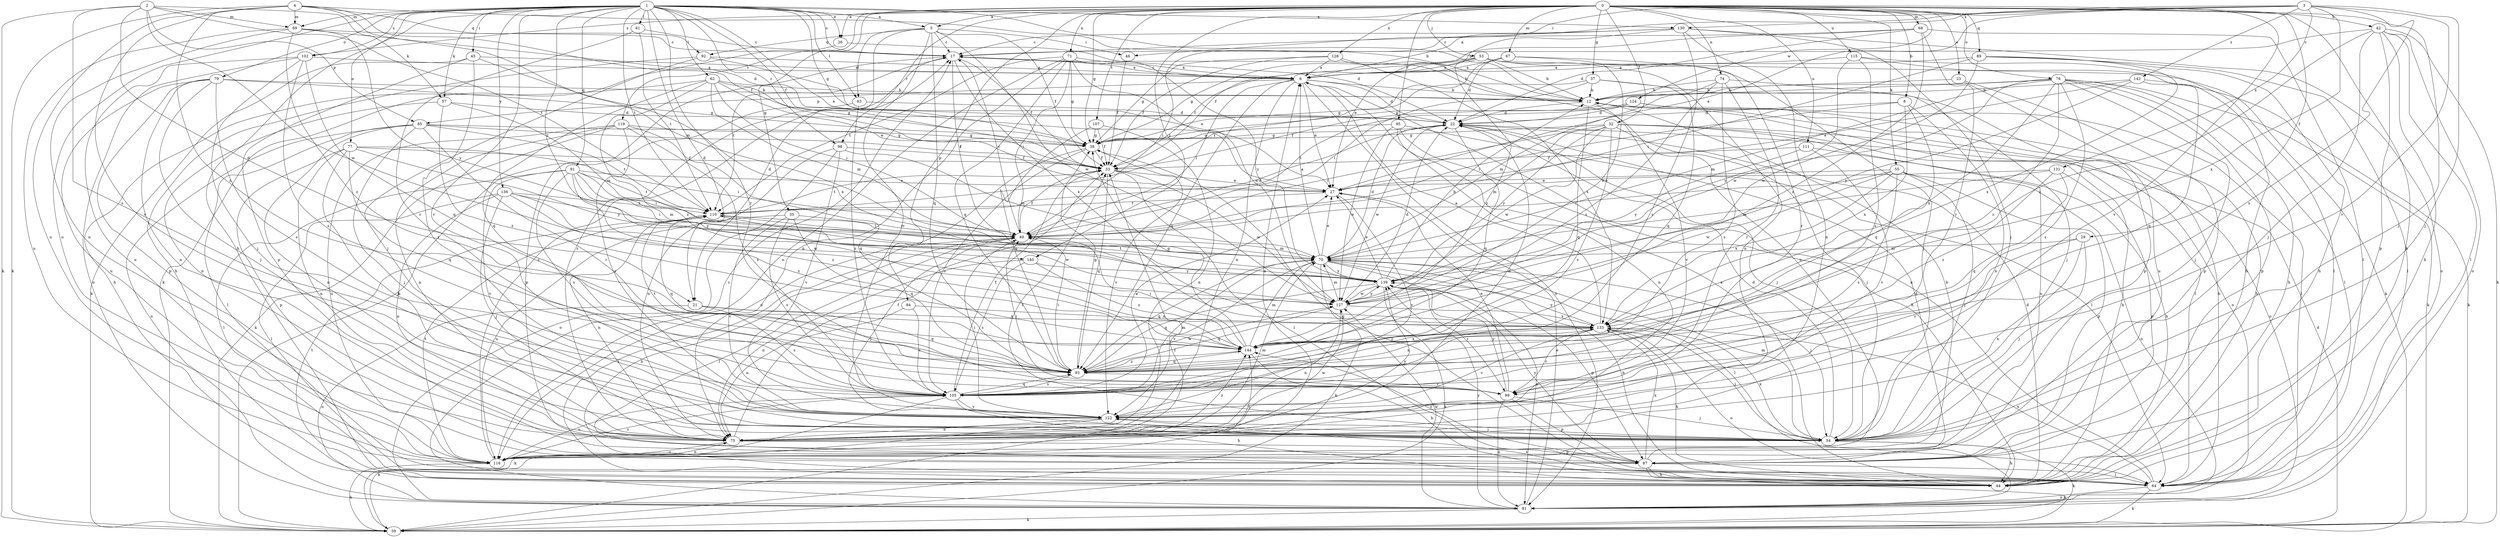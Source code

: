 strict digraph  {
0;
1;
2;
3;
4;
5;
6;
8;
12;
17;
21;
22;
23;
26;
27;
29;
32;
33;
35;
37;
38;
42;
44;
45;
46;
49;
53;
54;
55;
57;
59;
61;
62;
63;
64;
67;
68;
69;
70;
71;
74;
75;
76;
77;
79;
81;
84;
85;
87;
89;
91;
92;
93;
95;
98;
99;
102;
105;
107;
110;
111;
115;
116;
119;
122;
124;
127;
128;
130;
131;
133;
136;
139;
140;
142;
144;
0 -> 5  [label=a];
0 -> 8  [label=b];
0 -> 23  [label=e];
0 -> 26  [label=e];
0 -> 29  [label=f];
0 -> 32  [label=f];
0 -> 35  [label=g];
0 -> 37  [label=g];
0 -> 38  [label=g];
0 -> 42  [label=h];
0 -> 44  [label=h];
0 -> 53  [label=j];
0 -> 54  [label=j];
0 -> 55  [label=k];
0 -> 67  [label=m];
0 -> 68  [label=m];
0 -> 71  [label=n];
0 -> 74  [label=n];
0 -> 76  [label=o];
0 -> 84  [label=p];
0 -> 89  [label=q];
0 -> 95  [label=r];
0 -> 98  [label=r];
0 -> 102  [label=s];
0 -> 107  [label=t];
0 -> 111  [label=u];
0 -> 115  [label=u];
0 -> 119  [label=v];
0 -> 122  [label=v];
0 -> 124  [label=w];
0 -> 128  [label=x];
0 -> 140  [label=z];
1 -> 5  [label=a];
1 -> 12  [label=b];
1 -> 17  [label=c];
1 -> 21  [label=d];
1 -> 26  [label=e];
1 -> 27  [label=e];
1 -> 33  [label=f];
1 -> 38  [label=g];
1 -> 44  [label=h];
1 -> 45  [label=i];
1 -> 57  [label=k];
1 -> 61  [label=l];
1 -> 62  [label=l];
1 -> 63  [label=l];
1 -> 69  [label=m];
1 -> 77  [label=o];
1 -> 79  [label=o];
1 -> 91  [label=q];
1 -> 98  [label=r];
1 -> 99  [label=r];
1 -> 102  [label=s];
1 -> 110  [label=t];
1 -> 116  [label=u];
1 -> 122  [label=v];
1 -> 130  [label=x];
1 -> 136  [label=y];
1 -> 140  [label=z];
2 -> 21  [label=d];
2 -> 57  [label=k];
2 -> 59  [label=k];
2 -> 69  [label=m];
2 -> 85  [label=p];
2 -> 105  [label=s];
2 -> 110  [label=t];
2 -> 127  [label=w];
3 -> 6  [label=a];
3 -> 27  [label=e];
3 -> 46  [label=i];
3 -> 54  [label=j];
3 -> 105  [label=s];
3 -> 122  [label=v];
3 -> 130  [label=x];
3 -> 131  [label=x];
3 -> 133  [label=x];
3 -> 142  [label=z];
4 -> 12  [label=b];
4 -> 33  [label=f];
4 -> 59  [label=k];
4 -> 69  [label=m];
4 -> 70  [label=m];
4 -> 92  [label=q];
4 -> 116  [label=u];
4 -> 122  [label=v];
4 -> 144  [label=z];
5 -> 17  [label=c];
5 -> 21  [label=d];
5 -> 33  [label=f];
5 -> 46  [label=i];
5 -> 63  [label=l];
5 -> 92  [label=q];
5 -> 93  [label=q];
5 -> 122  [label=v];
5 -> 127  [label=w];
6 -> 12  [label=b];
6 -> 17  [label=c];
6 -> 22  [label=d];
6 -> 27  [label=e];
6 -> 49  [label=i];
6 -> 75  [label=n];
6 -> 81  [label=o];
6 -> 85  [label=p];
6 -> 93  [label=q];
8 -> 22  [label=d];
8 -> 49  [label=i];
8 -> 75  [label=n];
8 -> 93  [label=q];
8 -> 133  [label=x];
12 -> 22  [label=d];
12 -> 64  [label=l];
12 -> 81  [label=o];
12 -> 93  [label=q];
12 -> 122  [label=v];
17 -> 6  [label=a];
17 -> 12  [label=b];
17 -> 33  [label=f];
17 -> 49  [label=i];
17 -> 59  [label=k];
17 -> 110  [label=t];
17 -> 133  [label=x];
21 -> 81  [label=o];
21 -> 93  [label=q];
21 -> 105  [label=s];
21 -> 133  [label=x];
22 -> 38  [label=g];
22 -> 54  [label=j];
22 -> 93  [label=q];
22 -> 127  [label=w];
23 -> 12  [label=b];
23 -> 87  [label=p];
23 -> 116  [label=u];
26 -> 22  [label=d];
26 -> 59  [label=k];
27 -> 110  [label=t];
27 -> 122  [label=v];
29 -> 54  [label=j];
29 -> 70  [label=m];
29 -> 75  [label=n];
29 -> 99  [label=r];
32 -> 38  [label=g];
32 -> 44  [label=h];
32 -> 49  [label=i];
32 -> 54  [label=j];
32 -> 70  [label=m];
32 -> 81  [label=o];
32 -> 105  [label=s];
32 -> 116  [label=u];
32 -> 127  [label=w];
32 -> 139  [label=y];
33 -> 27  [label=e];
33 -> 64  [label=l];
33 -> 93  [label=q];
33 -> 110  [label=t];
33 -> 127  [label=w];
35 -> 49  [label=i];
35 -> 93  [label=q];
35 -> 105  [label=s];
35 -> 116  [label=u];
35 -> 122  [label=v];
37 -> 12  [label=b];
37 -> 38  [label=g];
37 -> 49  [label=i];
37 -> 87  [label=p];
37 -> 93  [label=q];
38 -> 33  [label=f];
38 -> 105  [label=s];
38 -> 116  [label=u];
38 -> 122  [label=v];
42 -> 17  [label=c];
42 -> 44  [label=h];
42 -> 54  [label=j];
42 -> 59  [label=k];
42 -> 64  [label=l];
42 -> 81  [label=o];
42 -> 87  [label=p];
42 -> 144  [label=z];
44 -> 6  [label=a];
44 -> 22  [label=d];
44 -> 49  [label=i];
44 -> 110  [label=t];
45 -> 6  [label=a];
45 -> 59  [label=k];
45 -> 87  [label=p];
45 -> 122  [label=v];
45 -> 133  [label=x];
46 -> 33  [label=f];
49 -> 17  [label=c];
49 -> 22  [label=d];
49 -> 33  [label=f];
49 -> 44  [label=h];
49 -> 54  [label=j];
49 -> 64  [label=l];
49 -> 70  [label=m];
53 -> 6  [label=a];
53 -> 12  [label=b];
53 -> 33  [label=f];
53 -> 38  [label=g];
53 -> 54  [label=j];
53 -> 59  [label=k];
53 -> 75  [label=n];
53 -> 144  [label=z];
54 -> 22  [label=d];
54 -> 33  [label=f];
54 -> 44  [label=h];
54 -> 59  [label=k];
54 -> 70  [label=m];
54 -> 133  [label=x];
55 -> 27  [label=e];
55 -> 49  [label=i];
55 -> 54  [label=j];
55 -> 81  [label=o];
55 -> 87  [label=p];
55 -> 105  [label=s];
55 -> 127  [label=w];
55 -> 133  [label=x];
57 -> 22  [label=d];
57 -> 70  [label=m];
57 -> 75  [label=n];
57 -> 144  [label=z];
59 -> 22  [label=d];
59 -> 33  [label=f];
61 -> 17  [label=c];
61 -> 99  [label=r];
61 -> 110  [label=t];
62 -> 12  [label=b];
62 -> 27  [label=e];
62 -> 38  [label=g];
62 -> 44  [label=h];
62 -> 49  [label=i];
62 -> 70  [label=m];
62 -> 93  [label=q];
62 -> 144  [label=z];
63 -> 22  [label=d];
63 -> 87  [label=p];
63 -> 105  [label=s];
64 -> 6  [label=a];
64 -> 12  [label=b];
64 -> 38  [label=g];
64 -> 59  [label=k];
64 -> 81  [label=o];
64 -> 122  [label=v];
64 -> 133  [label=x];
67 -> 6  [label=a];
67 -> 22  [label=d];
67 -> 99  [label=r];
67 -> 110  [label=t];
67 -> 127  [label=w];
68 -> 17  [label=c];
68 -> 22  [label=d];
68 -> 33  [label=f];
68 -> 64  [label=l];
68 -> 99  [label=r];
68 -> 144  [label=z];
69 -> 17  [label=c];
69 -> 22  [label=d];
69 -> 75  [label=n];
69 -> 116  [label=u];
69 -> 139  [label=y];
69 -> 144  [label=z];
70 -> 6  [label=a];
70 -> 22  [label=d];
70 -> 27  [label=e];
70 -> 44  [label=h];
70 -> 54  [label=j];
70 -> 59  [label=k];
70 -> 64  [label=l];
70 -> 81  [label=o];
70 -> 93  [label=q];
70 -> 122  [label=v];
70 -> 139  [label=y];
71 -> 6  [label=a];
71 -> 38  [label=g];
71 -> 49  [label=i];
71 -> 75  [label=n];
71 -> 93  [label=q];
71 -> 110  [label=t];
71 -> 116  [label=u];
71 -> 127  [label=w];
71 -> 139  [label=y];
74 -> 12  [label=b];
74 -> 54  [label=j];
74 -> 70  [label=m];
74 -> 99  [label=r];
74 -> 105  [label=s];
74 -> 144  [label=z];
75 -> 17  [label=c];
75 -> 33  [label=f];
75 -> 70  [label=m];
75 -> 87  [label=p];
75 -> 116  [label=u];
75 -> 127  [label=w];
75 -> 139  [label=y];
75 -> 144  [label=z];
76 -> 12  [label=b];
76 -> 38  [label=g];
76 -> 44  [label=h];
76 -> 54  [label=j];
76 -> 59  [label=k];
76 -> 64  [label=l];
76 -> 70  [label=m];
76 -> 87  [label=p];
76 -> 105  [label=s];
76 -> 133  [label=x];
76 -> 139  [label=y];
76 -> 144  [label=z];
77 -> 33  [label=f];
77 -> 49  [label=i];
77 -> 54  [label=j];
77 -> 75  [label=n];
77 -> 87  [label=p];
77 -> 93  [label=q];
77 -> 139  [label=y];
79 -> 12  [label=b];
79 -> 38  [label=g];
79 -> 54  [label=j];
79 -> 75  [label=n];
79 -> 87  [label=p];
79 -> 105  [label=s];
79 -> 116  [label=u];
81 -> 17  [label=c];
81 -> 27  [label=e];
81 -> 59  [label=k];
81 -> 127  [label=w];
81 -> 139  [label=y];
84 -> 75  [label=n];
84 -> 105  [label=s];
84 -> 133  [label=x];
85 -> 33  [label=f];
85 -> 38  [label=g];
85 -> 54  [label=j];
85 -> 64  [label=l];
85 -> 75  [label=n];
85 -> 81  [label=o];
85 -> 99  [label=r];
85 -> 110  [label=t];
87 -> 22  [label=d];
87 -> 44  [label=h];
87 -> 59  [label=k];
87 -> 64  [label=l];
87 -> 133  [label=x];
87 -> 139  [label=y];
87 -> 144  [label=z];
89 -> 6  [label=a];
89 -> 44  [label=h];
89 -> 49  [label=i];
89 -> 64  [label=l];
89 -> 127  [label=w];
89 -> 133  [label=x];
91 -> 27  [label=e];
91 -> 49  [label=i];
91 -> 64  [label=l];
91 -> 70  [label=m];
91 -> 105  [label=s];
91 -> 110  [label=t];
91 -> 122  [label=v];
91 -> 139  [label=y];
91 -> 144  [label=z];
92 -> 6  [label=a];
92 -> 27  [label=e];
92 -> 44  [label=h];
92 -> 54  [label=j];
93 -> 38  [label=g];
93 -> 49  [label=i];
93 -> 99  [label=r];
93 -> 105  [label=s];
93 -> 110  [label=t];
93 -> 127  [label=w];
93 -> 133  [label=x];
93 -> 144  [label=z];
95 -> 38  [label=g];
95 -> 44  [label=h];
95 -> 64  [label=l];
95 -> 75  [label=n];
95 -> 127  [label=w];
98 -> 33  [label=f];
98 -> 70  [label=m];
98 -> 75  [label=n];
98 -> 81  [label=o];
98 -> 122  [label=v];
99 -> 27  [label=e];
99 -> 49  [label=i];
99 -> 54  [label=j];
99 -> 81  [label=o];
99 -> 87  [label=p];
99 -> 139  [label=y];
102 -> 6  [label=a];
102 -> 54  [label=j];
102 -> 81  [label=o];
102 -> 93  [label=q];
102 -> 105  [label=s];
102 -> 116  [label=u];
105 -> 27  [label=e];
105 -> 33  [label=f];
105 -> 44  [label=h];
105 -> 59  [label=k];
105 -> 70  [label=m];
105 -> 93  [label=q];
105 -> 116  [label=u];
105 -> 122  [label=v];
107 -> 33  [label=f];
107 -> 38  [label=g];
107 -> 75  [label=n];
107 -> 93  [label=q];
110 -> 49  [label=i];
110 -> 75  [label=n];
110 -> 93  [label=q];
110 -> 127  [label=w];
111 -> 33  [label=f];
111 -> 44  [label=h];
111 -> 122  [label=v];
111 -> 139  [label=y];
115 -> 6  [label=a];
115 -> 44  [label=h];
115 -> 64  [label=l];
115 -> 105  [label=s];
115 -> 127  [label=w];
116 -> 6  [label=a];
116 -> 12  [label=b];
116 -> 17  [label=c];
116 -> 59  [label=k];
116 -> 75  [label=n];
116 -> 105  [label=s];
116 -> 110  [label=t];
116 -> 144  [label=z];
119 -> 38  [label=g];
119 -> 59  [label=k];
119 -> 75  [label=n];
119 -> 93  [label=q];
119 -> 105  [label=s];
119 -> 116  [label=u];
119 -> 122  [label=v];
122 -> 22  [label=d];
122 -> 49  [label=i];
122 -> 54  [label=j];
122 -> 59  [label=k];
122 -> 75  [label=n];
124 -> 22  [label=d];
124 -> 33  [label=f];
124 -> 44  [label=h];
124 -> 64  [label=l];
124 -> 110  [label=t];
127 -> 22  [label=d];
127 -> 70  [label=m];
127 -> 75  [label=n];
127 -> 93  [label=q];
127 -> 133  [label=x];
127 -> 139  [label=y];
128 -> 6  [label=a];
128 -> 33  [label=f];
128 -> 38  [label=g];
128 -> 116  [label=u];
128 -> 133  [label=x];
130 -> 17  [label=c];
130 -> 27  [label=e];
130 -> 49  [label=i];
130 -> 54  [label=j];
130 -> 75  [label=n];
130 -> 81  [label=o];
130 -> 105  [label=s];
131 -> 27  [label=e];
131 -> 70  [label=m];
131 -> 87  [label=p];
131 -> 93  [label=q];
131 -> 144  [label=z];
133 -> 6  [label=a];
133 -> 44  [label=h];
133 -> 54  [label=j];
133 -> 81  [label=o];
133 -> 99  [label=r];
133 -> 122  [label=v];
133 -> 139  [label=y];
133 -> 144  [label=z];
136 -> 49  [label=i];
136 -> 54  [label=j];
136 -> 64  [label=l];
136 -> 75  [label=n];
136 -> 110  [label=t];
136 -> 127  [label=w];
136 -> 144  [label=z];
139 -> 12  [label=b];
139 -> 27  [label=e];
139 -> 59  [label=k];
139 -> 87  [label=p];
139 -> 93  [label=q];
139 -> 99  [label=r];
139 -> 110  [label=t];
139 -> 127  [label=w];
140 -> 75  [label=n];
140 -> 105  [label=s];
140 -> 139  [label=y];
140 -> 144  [label=z];
142 -> 12  [label=b];
142 -> 27  [label=e];
142 -> 59  [label=k];
142 -> 93  [label=q];
142 -> 139  [label=y];
144 -> 38  [label=g];
144 -> 44  [label=h];
144 -> 49  [label=i];
144 -> 70  [label=m];
144 -> 93  [label=q];
144 -> 133  [label=x];
}

